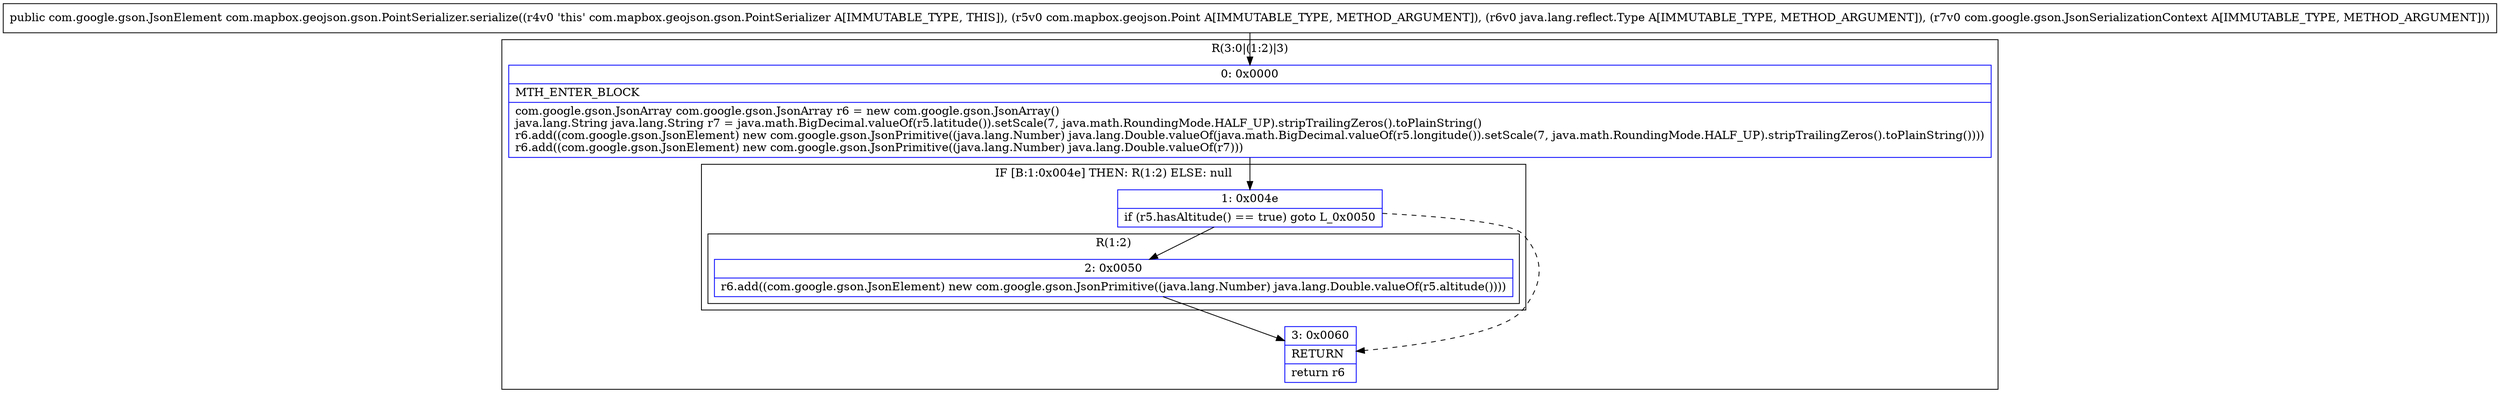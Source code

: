 digraph "CFG forcom.mapbox.geojson.gson.PointSerializer.serialize(Lcom\/mapbox\/geojson\/Point;Ljava\/lang\/reflect\/Type;Lcom\/google\/gson\/JsonSerializationContext;)Lcom\/google\/gson\/JsonElement;" {
subgraph cluster_Region_2129442448 {
label = "R(3:0|(1:2)|3)";
node [shape=record,color=blue];
Node_0 [shape=record,label="{0\:\ 0x0000|MTH_ENTER_BLOCK\l|com.google.gson.JsonArray com.google.gson.JsonArray r6 = new com.google.gson.JsonArray()\ljava.lang.String java.lang.String r7 = java.math.BigDecimal.valueOf(r5.latitude()).setScale(7, java.math.RoundingMode.HALF_UP).stripTrailingZeros().toPlainString()\lr6.add((com.google.gson.JsonElement) new com.google.gson.JsonPrimitive((java.lang.Number) java.lang.Double.valueOf(java.math.BigDecimal.valueOf(r5.longitude()).setScale(7, java.math.RoundingMode.HALF_UP).stripTrailingZeros().toPlainString())))\lr6.add((com.google.gson.JsonElement) new com.google.gson.JsonPrimitive((java.lang.Number) java.lang.Double.valueOf(r7)))\l}"];
subgraph cluster_IfRegion_1696006552 {
label = "IF [B:1:0x004e] THEN: R(1:2) ELSE: null";
node [shape=record,color=blue];
Node_1 [shape=record,label="{1\:\ 0x004e|if (r5.hasAltitude() == true) goto L_0x0050\l}"];
subgraph cluster_Region_1427853817 {
label = "R(1:2)";
node [shape=record,color=blue];
Node_2 [shape=record,label="{2\:\ 0x0050|r6.add((com.google.gson.JsonElement) new com.google.gson.JsonPrimitive((java.lang.Number) java.lang.Double.valueOf(r5.altitude())))\l}"];
}
}
Node_3 [shape=record,label="{3\:\ 0x0060|RETURN\l|return r6\l}"];
}
MethodNode[shape=record,label="{public com.google.gson.JsonElement com.mapbox.geojson.gson.PointSerializer.serialize((r4v0 'this' com.mapbox.geojson.gson.PointSerializer A[IMMUTABLE_TYPE, THIS]), (r5v0 com.mapbox.geojson.Point A[IMMUTABLE_TYPE, METHOD_ARGUMENT]), (r6v0 java.lang.reflect.Type A[IMMUTABLE_TYPE, METHOD_ARGUMENT]), (r7v0 com.google.gson.JsonSerializationContext A[IMMUTABLE_TYPE, METHOD_ARGUMENT])) }"];
MethodNode -> Node_0;
Node_0 -> Node_1;
Node_1 -> Node_2;
Node_1 -> Node_3[style=dashed];
Node_2 -> Node_3;
}

